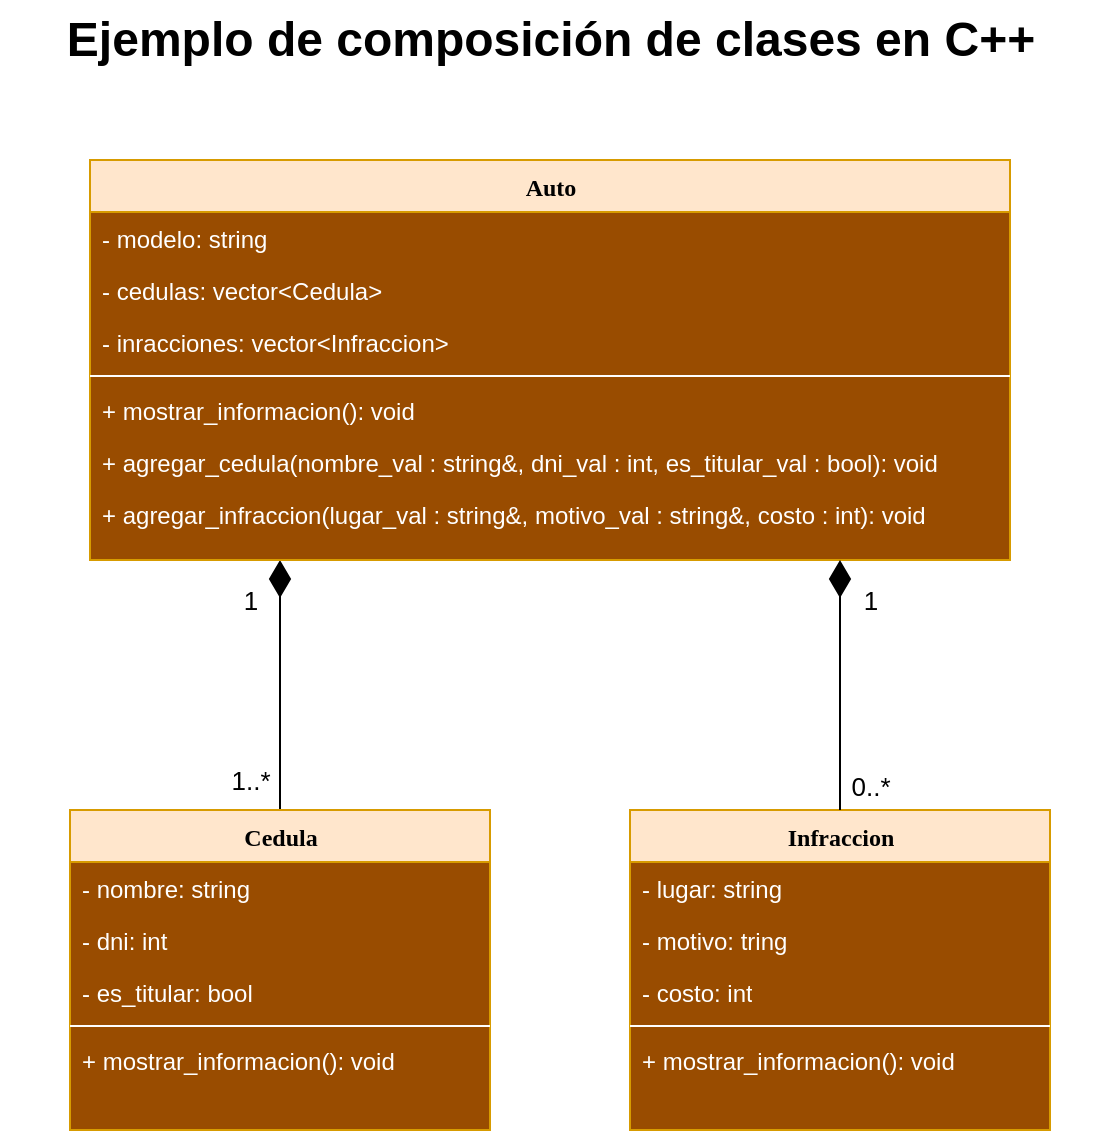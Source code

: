 <mxfile version="24.7.7">
  <diagram name="Page-1" id="9f46799a-70d6-7492-0946-bef42562c5a5">
    <mxGraphModel dx="1674" dy="793" grid="1" gridSize="10" guides="1" tooltips="1" connect="1" arrows="1" fold="1" page="1" pageScale="1" pageWidth="1100" pageHeight="850" background="none" math="0" shadow="0">
      <root>
        <mxCell id="0" />
        <mxCell id="1" parent="0" />
        <mxCell id="78961159f06e98e8-124" style="edgeStyle=orthogonalEdgeStyle;html=1;labelBackgroundColor=none;startFill=0;startSize=8;endArrow=diamondThin;endFill=1;endSize=16;fontFamily=Verdana;fontSize=12;exitX=0.5;exitY=0;exitDx=0;exitDy=0;" parent="1" source="78961159f06e98e8-69" edge="1">
          <mxGeometry relative="1" as="geometry">
            <Array as="points">
              <mxPoint x="385" y="360" />
            </Array>
            <mxPoint x="399.999" y="465" as="sourcePoint" />
            <mxPoint x="385" y="320" as="targetPoint" />
          </mxGeometry>
        </mxCell>
        <mxCell id="bqoj-D9GofLBZrRqtIAE-5" value="1" style="edgeLabel;html=1;align=center;verticalAlign=middle;resizable=0;points=[];fontSize=13;" parent="78961159f06e98e8-124" vertex="1" connectable="0">
          <mxGeometry x="0.763" y="-2" relative="1" as="geometry">
            <mxPoint x="-17" y="5" as="offset" />
          </mxGeometry>
        </mxCell>
        <mxCell id="bqoj-D9GofLBZrRqtIAE-6" value="1..*" style="edgeLabel;html=1;align=center;verticalAlign=middle;resizable=0;points=[];fontSize=13;" parent="78961159f06e98e8-124" vertex="1" connectable="0">
          <mxGeometry x="-0.895" y="2" relative="1" as="geometry">
            <mxPoint x="-13" y="-9" as="offset" />
          </mxGeometry>
        </mxCell>
        <mxCell id="78961159f06e98e8-17" value="Auto" style="swimlane;html=1;fontStyle=1;align=center;verticalAlign=top;childLayout=stackLayout;horizontal=1;startSize=26;horizontalStack=0;resizeParent=1;resizeLast=0;collapsible=1;marginBottom=0;swimlaneFillColor=#994C00;rounded=0;shadow=0;comic=0;labelBackgroundColor=none;strokeWidth=1;fontFamily=Verdana;fontSize=12;fillColor=#ffe6cc;strokeColor=#d79b00;" parent="1" vertex="1">
          <mxGeometry x="290" y="120" width="460" height="200" as="geometry" />
        </mxCell>
        <mxCell id="78961159f06e98e8-21" value="- modelo: string" style="text;html=1;strokeColor=none;fillColor=none;align=left;verticalAlign=top;spacingLeft=4;spacingRight=4;whiteSpace=wrap;overflow=hidden;rotatable=0;points=[[0,0.5],[1,0.5]];portConstraint=eastwest;fontColor=#FFFFFF;" parent="78961159f06e98e8-17" vertex="1">
          <mxGeometry y="26" width="460" height="26" as="geometry" />
        </mxCell>
        <mxCell id="78961159f06e98e8-23" value="- cedulas: vector&amp;lt;Cedula&amp;gt;" style="text;html=1;strokeColor=none;fillColor=none;align=left;verticalAlign=top;spacingLeft=4;spacingRight=4;whiteSpace=wrap;overflow=hidden;rotatable=0;points=[[0,0.5],[1,0.5]];portConstraint=eastwest;fontColor=#FFFFFF;" parent="78961159f06e98e8-17" vertex="1">
          <mxGeometry y="52" width="460" height="26" as="geometry" />
        </mxCell>
        <mxCell id="78961159f06e98e8-24" value="- inracciones: vector&amp;lt;Infraccion&amp;gt;" style="text;html=1;strokeColor=none;fillColor=none;align=left;verticalAlign=top;spacingLeft=4;spacingRight=4;whiteSpace=wrap;overflow=hidden;rotatable=0;points=[[0,0.5],[1,0.5]];portConstraint=eastwest;fontColor=#FFFFFF;" parent="78961159f06e98e8-17" vertex="1">
          <mxGeometry y="78" width="460" height="26" as="geometry" />
        </mxCell>
        <mxCell id="78961159f06e98e8-19" value="" style="line;html=1;strokeWidth=1;fillColor=none;align=left;verticalAlign=middle;spacingTop=-1;spacingLeft=3;spacingRight=3;rotatable=0;labelPosition=right;points=[];portConstraint=eastwest;fontColor=#FFFFFF;strokeColor=#FFFFFF;" parent="78961159f06e98e8-17" vertex="1">
          <mxGeometry y="104" width="460" height="8" as="geometry" />
        </mxCell>
        <mxCell id="78961159f06e98e8-20" value="+ mostrar_informacion(): void" style="text;html=1;strokeColor=none;fillColor=none;align=left;verticalAlign=top;spacingLeft=4;spacingRight=4;whiteSpace=wrap;overflow=hidden;rotatable=0;points=[[0,0.5],[1,0.5]];portConstraint=eastwest;fontColor=#FFFFFF;" parent="78961159f06e98e8-17" vertex="1">
          <mxGeometry y="112" width="460" height="26" as="geometry" />
        </mxCell>
        <mxCell id="78961159f06e98e8-27" value="+ agregar_cedula(nombre_val : string&amp;amp;, dni_val : int, es_titular_val : bool): void" style="text;html=1;strokeColor=none;fillColor=none;align=left;verticalAlign=top;spacingLeft=4;spacingRight=4;whiteSpace=wrap;overflow=hidden;rotatable=0;points=[[0,0.5],[1,0.5]];portConstraint=eastwest;fontColor=#FFFFFF;" parent="78961159f06e98e8-17" vertex="1">
          <mxGeometry y="138" width="460" height="26" as="geometry" />
        </mxCell>
        <mxCell id="tU9Xz9NCyiJMzMub2Xjs-5" value="+ agregar_infraccion(lugar_val : string&amp;amp;, motivo_val : string&amp;amp;, costo : int): void" style="text;html=1;strokeColor=none;fillColor=none;align=left;verticalAlign=top;spacingLeft=4;spacingRight=4;whiteSpace=wrap;overflow=hidden;rotatable=0;points=[[0,0.5],[1,0.5]];portConstraint=eastwest;fontColor=#FFFFFF;" parent="78961159f06e98e8-17" vertex="1">
          <mxGeometry y="164" width="460" height="26" as="geometry" />
        </mxCell>
        <mxCell id="78961159f06e98e8-30" value="Infraccion" style="swimlane;html=1;fontStyle=1;align=center;verticalAlign=top;childLayout=stackLayout;horizontal=1;startSize=26;horizontalStack=0;resizeParent=1;resizeLast=0;collapsible=1;marginBottom=0;swimlaneFillColor=#994C00;rounded=0;shadow=0;comic=0;labelBackgroundColor=none;strokeWidth=1;fontFamily=Verdana;fontSize=12;fillColor=#ffe6cc;strokeColor=#d79b00;" parent="1" vertex="1">
          <mxGeometry x="560" y="445" width="210" height="160" as="geometry" />
        </mxCell>
        <mxCell id="78961159f06e98e8-31" value="- lugar: string" style="text;html=1;strokeColor=none;fillColor=none;align=left;verticalAlign=top;spacingLeft=4;spacingRight=4;whiteSpace=wrap;overflow=hidden;rotatable=0;points=[[0,0.5],[1,0.5]];portConstraint=eastwest;fontColor=#FFFFFF;" parent="78961159f06e98e8-30" vertex="1">
          <mxGeometry y="26" width="210" height="26" as="geometry" />
        </mxCell>
        <mxCell id="78961159f06e98e8-32" value="- motivo: tring" style="text;html=1;strokeColor=none;fillColor=none;align=left;verticalAlign=top;spacingLeft=4;spacingRight=4;whiteSpace=wrap;overflow=hidden;rotatable=0;points=[[0,0.5],[1,0.5]];portConstraint=eastwest;fontColor=#FFFFFF;" parent="78961159f06e98e8-30" vertex="1">
          <mxGeometry y="52" width="210" height="26" as="geometry" />
        </mxCell>
        <mxCell id="78961159f06e98e8-36" value="- costo: int" style="text;html=1;strokeColor=none;fillColor=none;align=left;verticalAlign=top;spacingLeft=4;spacingRight=4;whiteSpace=wrap;overflow=hidden;rotatable=0;points=[[0,0.5],[1,0.5]];portConstraint=eastwest;fontColor=#FFFFFF;" parent="78961159f06e98e8-30" vertex="1">
          <mxGeometry y="78" width="210" height="26" as="geometry" />
        </mxCell>
        <mxCell id="78961159f06e98e8-38" value="" style="line;html=1;strokeWidth=1;fillColor=none;align=left;verticalAlign=middle;spacingTop=-1;spacingLeft=3;spacingRight=3;rotatable=0;labelPosition=right;points=[];portConstraint=eastwest;fontColor=#FFFFFF;strokeColor=#FFFFFF;" parent="78961159f06e98e8-30" vertex="1">
          <mxGeometry y="104" width="210" height="8" as="geometry" />
        </mxCell>
        <mxCell id="78961159f06e98e8-39" value="+ mostrar_informacion(): void" style="text;html=1;strokeColor=none;fillColor=none;align=left;verticalAlign=top;spacingLeft=4;spacingRight=4;whiteSpace=wrap;overflow=hidden;rotatable=0;points=[[0,0.5],[1,0.5]];portConstraint=eastwest;fontColor=#FFFFFF;" parent="78961159f06e98e8-30" vertex="1">
          <mxGeometry y="112" width="210" height="26" as="geometry" />
        </mxCell>
        <mxCell id="78961159f06e98e8-69" value="Cedula" style="swimlane;html=1;fontStyle=1;align=center;verticalAlign=top;childLayout=stackLayout;horizontal=1;startSize=26;horizontalStack=0;resizeParent=1;resizeLast=0;collapsible=1;marginBottom=0;swimlaneFillColor=#994C00;rounded=0;shadow=0;comic=0;labelBackgroundColor=none;strokeWidth=1;fontFamily=Verdana;fontSize=12;fillColor=#ffe6cc;strokeColor=#d79b00;" parent="1" vertex="1">
          <mxGeometry x="280" y="445" width="210" height="160" as="geometry" />
        </mxCell>
        <mxCell id="78961159f06e98e8-70" value="- nombre: string" style="text;html=1;strokeColor=none;fillColor=none;align=left;verticalAlign=top;spacingLeft=4;spacingRight=4;whiteSpace=wrap;overflow=hidden;rotatable=0;points=[[0,0.5],[1,0.5]];portConstraint=eastwest;fontColor=#FFFFFF;" parent="78961159f06e98e8-69" vertex="1">
          <mxGeometry y="26" width="210" height="26" as="geometry" />
        </mxCell>
        <mxCell id="78961159f06e98e8-71" value="- dni: int" style="text;html=1;strokeColor=none;fillColor=none;align=left;verticalAlign=top;spacingLeft=4;spacingRight=4;whiteSpace=wrap;overflow=hidden;rotatable=0;points=[[0,0.5],[1,0.5]];portConstraint=eastwest;fontColor=#FFFFFF;" parent="78961159f06e98e8-69" vertex="1">
          <mxGeometry y="52" width="210" height="26" as="geometry" />
        </mxCell>
        <mxCell id="78961159f06e98e8-76" value="- es_titular: bool" style="text;html=1;strokeColor=none;fillColor=none;align=left;verticalAlign=top;spacingLeft=4;spacingRight=4;whiteSpace=wrap;overflow=hidden;rotatable=0;points=[[0,0.5],[1,0.5]];portConstraint=eastwest;fontColor=#FFFFFF;" parent="78961159f06e98e8-69" vertex="1">
          <mxGeometry y="78" width="210" height="26" as="geometry" />
        </mxCell>
        <mxCell id="78961159f06e98e8-77" value="" style="line;html=1;strokeWidth=1;fillColor=none;align=left;verticalAlign=middle;spacingTop=-1;spacingLeft=3;spacingRight=3;rotatable=0;labelPosition=right;points=[];portConstraint=eastwest;fontColor=#FFFFFF;strokeColor=#FFFFFF;" parent="78961159f06e98e8-69" vertex="1">
          <mxGeometry y="104" width="210" height="8" as="geometry" />
        </mxCell>
        <mxCell id="78961159f06e98e8-78" value="+ mostrar_informacion(): void" style="text;html=1;strokeColor=none;fillColor=none;align=left;verticalAlign=top;spacingLeft=4;spacingRight=4;whiteSpace=wrap;overflow=hidden;rotatable=0;points=[[0,0.5],[1,0.5]];portConstraint=eastwest;fontColor=#FFFFFF;" parent="78961159f06e98e8-69" vertex="1">
          <mxGeometry y="112" width="210" height="26" as="geometry" />
        </mxCell>
        <mxCell id="78961159f06e98e8-121" style="edgeStyle=elbowEdgeStyle;html=1;labelBackgroundColor=none;startFill=0;startSize=8;endArrow=diamondThin;endFill=1;endSize=16;fontFamily=Verdana;fontSize=12;elbow=vertical;exitX=0.5;exitY=0;exitDx=0;exitDy=0;" parent="1" source="78961159f06e98e8-30" edge="1">
          <mxGeometry relative="1" as="geometry">
            <mxPoint x="620" y="214.882" as="sourcePoint" />
            <Array as="points">
              <mxPoint x="740" y="365" />
              <mxPoint x="660" y="245" />
              <mxPoint x="750" y="115" />
              <mxPoint x="740" y="135" />
            </Array>
            <mxPoint x="665" y="320" as="targetPoint" />
          </mxGeometry>
        </mxCell>
        <mxCell id="bqoj-D9GofLBZrRqtIAE-2" value="1" style="edgeLabel;html=1;align=center;verticalAlign=middle;resizable=0;points=[];fontSize=13;" parent="78961159f06e98e8-121" vertex="1" connectable="0">
          <mxGeometry x="0.722" y="4" relative="1" as="geometry">
            <mxPoint x="19" y="2" as="offset" />
          </mxGeometry>
        </mxCell>
        <mxCell id="bqoj-D9GofLBZrRqtIAE-3" value="0..*" style="edgeLabel;html=1;align=center;verticalAlign=middle;resizable=0;points=[];fontSize=13;" parent="78961159f06e98e8-121" vertex="1" connectable="0">
          <mxGeometry x="-0.589" y="2" relative="1" as="geometry">
            <mxPoint x="17" y="13" as="offset" />
          </mxGeometry>
        </mxCell>
        <mxCell id="bqoj-D9GofLBZrRqtIAE-7" value="Ejemplo de composición de clases en C++" style="text;strokeColor=none;fillColor=none;html=1;fontSize=24;fontStyle=1;verticalAlign=middle;align=center;" parent="1" vertex="1">
          <mxGeometry x="245" y="40" width="550" height="40" as="geometry" />
        </mxCell>
      </root>
    </mxGraphModel>
  </diagram>
</mxfile>
